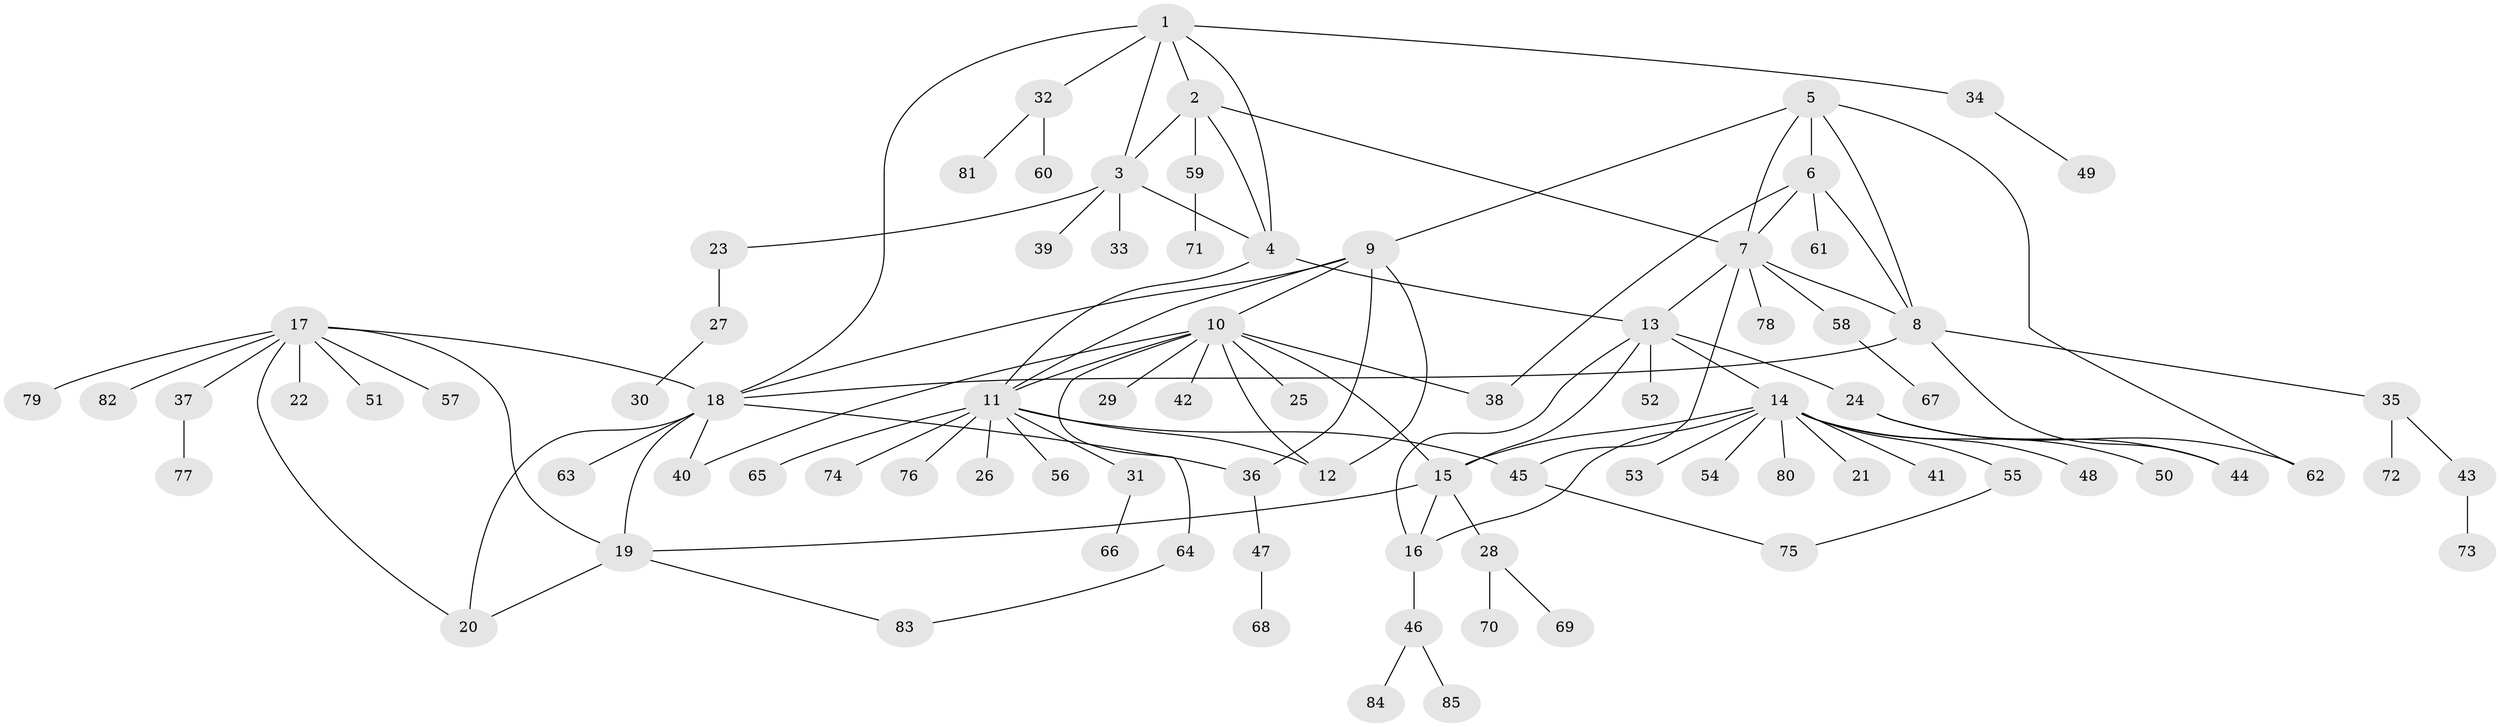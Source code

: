 // Generated by graph-tools (version 1.1) at 2025/02/03/09/25 03:02:53]
// undirected, 85 vertices, 113 edges
graph export_dot {
graph [start="1"]
  node [color=gray90,style=filled];
  1;
  2;
  3;
  4;
  5;
  6;
  7;
  8;
  9;
  10;
  11;
  12;
  13;
  14;
  15;
  16;
  17;
  18;
  19;
  20;
  21;
  22;
  23;
  24;
  25;
  26;
  27;
  28;
  29;
  30;
  31;
  32;
  33;
  34;
  35;
  36;
  37;
  38;
  39;
  40;
  41;
  42;
  43;
  44;
  45;
  46;
  47;
  48;
  49;
  50;
  51;
  52;
  53;
  54;
  55;
  56;
  57;
  58;
  59;
  60;
  61;
  62;
  63;
  64;
  65;
  66;
  67;
  68;
  69;
  70;
  71;
  72;
  73;
  74;
  75;
  76;
  77;
  78;
  79;
  80;
  81;
  82;
  83;
  84;
  85;
  1 -- 2;
  1 -- 3;
  1 -- 4;
  1 -- 18;
  1 -- 32;
  1 -- 34;
  2 -- 3;
  2 -- 4;
  2 -- 7;
  2 -- 59;
  3 -- 4;
  3 -- 23;
  3 -- 33;
  3 -- 39;
  4 -- 11;
  4 -- 13;
  5 -- 6;
  5 -- 7;
  5 -- 8;
  5 -- 9;
  5 -- 62;
  6 -- 7;
  6 -- 8;
  6 -- 38;
  6 -- 61;
  7 -- 8;
  7 -- 13;
  7 -- 45;
  7 -- 58;
  7 -- 78;
  8 -- 18;
  8 -- 35;
  8 -- 44;
  9 -- 10;
  9 -- 11;
  9 -- 12;
  9 -- 18;
  9 -- 36;
  10 -- 11;
  10 -- 12;
  10 -- 15;
  10 -- 25;
  10 -- 29;
  10 -- 38;
  10 -- 40;
  10 -- 42;
  10 -- 64;
  11 -- 12;
  11 -- 26;
  11 -- 31;
  11 -- 45;
  11 -- 56;
  11 -- 65;
  11 -- 74;
  11 -- 76;
  13 -- 14;
  13 -- 15;
  13 -- 16;
  13 -- 24;
  13 -- 52;
  14 -- 15;
  14 -- 16;
  14 -- 21;
  14 -- 41;
  14 -- 48;
  14 -- 50;
  14 -- 53;
  14 -- 54;
  14 -- 55;
  14 -- 80;
  15 -- 16;
  15 -- 19;
  15 -- 28;
  16 -- 46;
  17 -- 18;
  17 -- 19;
  17 -- 20;
  17 -- 22;
  17 -- 37;
  17 -- 51;
  17 -- 57;
  17 -- 79;
  17 -- 82;
  18 -- 19;
  18 -- 20;
  18 -- 36;
  18 -- 40;
  18 -- 63;
  19 -- 20;
  19 -- 83;
  23 -- 27;
  24 -- 44;
  24 -- 62;
  27 -- 30;
  28 -- 69;
  28 -- 70;
  31 -- 66;
  32 -- 60;
  32 -- 81;
  34 -- 49;
  35 -- 43;
  35 -- 72;
  36 -- 47;
  37 -- 77;
  43 -- 73;
  45 -- 75;
  46 -- 84;
  46 -- 85;
  47 -- 68;
  55 -- 75;
  58 -- 67;
  59 -- 71;
  64 -- 83;
}
